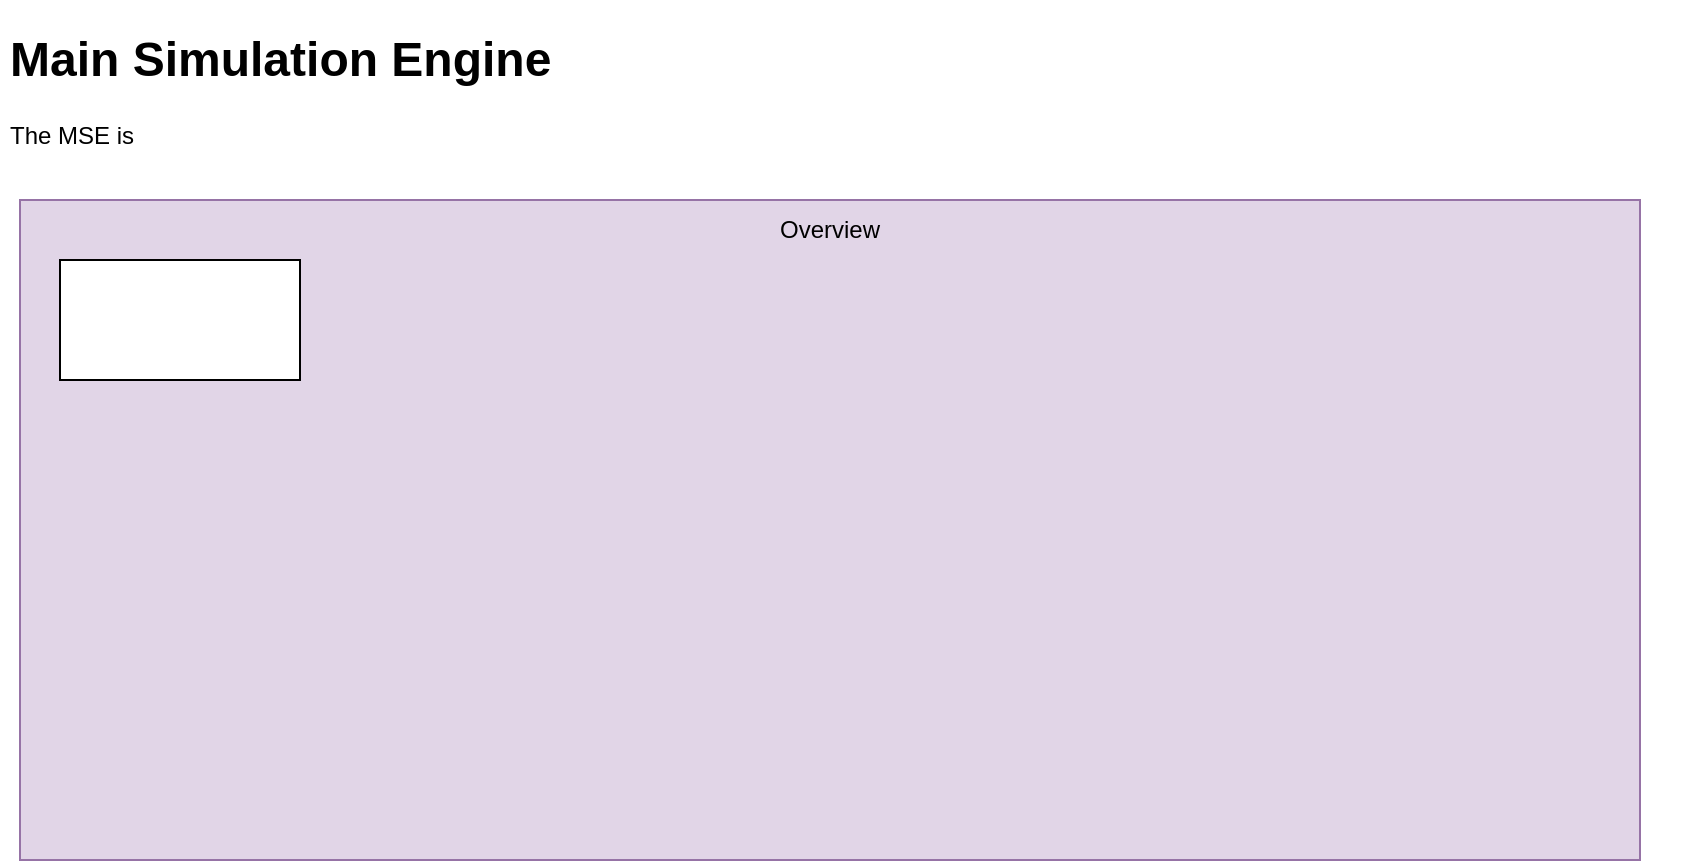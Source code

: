 <mxfile version="15.5.2" type="github">
  <diagram id="zaYmULVZt83Btt4TcF50" name="MSE">
    <mxGraphModel dx="981" dy="384" grid="1" gridSize="10" guides="1" tooltips="1" connect="1" arrows="1" fold="1" page="1" pageScale="1" pageWidth="850" pageHeight="1100" math="0" shadow="0">
      <root>
        <mxCell id="0" />
        <mxCell id="1" parent="0" />
        <mxCell id="jcV9qj33FPpNnaMKg-zi-1" value="" style="rounded=0;whiteSpace=wrap;html=1;fillColor=#e1d5e7;strokeColor=#9673a6;" vertex="1" parent="1">
          <mxGeometry x="20" y="100" width="810" height="330" as="geometry" />
        </mxCell>
        <mxCell id="jcV9qj33FPpNnaMKg-zi-3" value="&lt;h1&gt;Main Simulation Engine&lt;br&gt;&lt;/h1&gt;&lt;p&gt;The MSE is &lt;br&gt;&lt;/p&gt;" style="text;html=1;strokeColor=none;fillColor=none;spacing=5;spacingTop=-20;whiteSpace=wrap;overflow=hidden;rounded=0;" vertex="1" parent="1">
          <mxGeometry x="10" y="10" width="840" height="120" as="geometry" />
        </mxCell>
        <mxCell id="jcV9qj33FPpNnaMKg-zi-4" value="Overview" style="text;html=1;strokeColor=none;fillColor=none;align=center;verticalAlign=middle;whiteSpace=wrap;rounded=0;" vertex="1" parent="1">
          <mxGeometry x="20" y="100" width="810" height="30" as="geometry" />
        </mxCell>
        <mxCell id="jcV9qj33FPpNnaMKg-zi-5" value="" style="rounded=0;whiteSpace=wrap;html=1;" vertex="1" parent="1">
          <mxGeometry x="40" y="130" width="120" height="60" as="geometry" />
        </mxCell>
      </root>
    </mxGraphModel>
  </diagram>
</mxfile>
